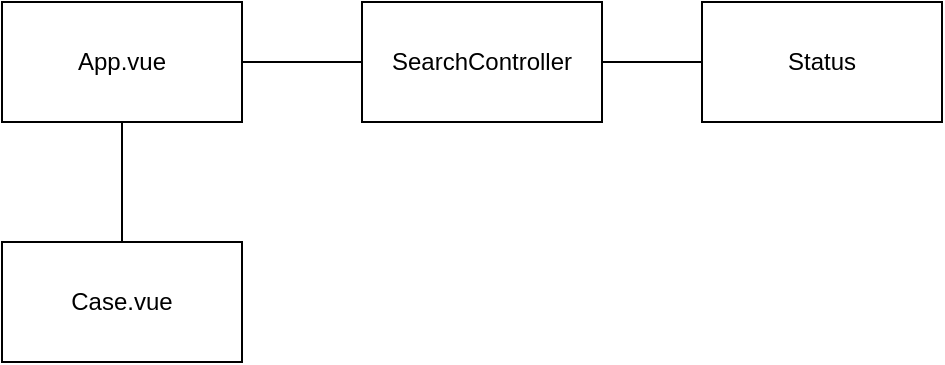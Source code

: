 <mxfile>
    <diagram id="YGiFAj-bbNAS1pz9qBCx" name="第 1 页">
        <mxGraphModel dx="736" dy="564" grid="1" gridSize="10" guides="1" tooltips="1" connect="1" arrows="1" fold="1" page="1" pageScale="1" pageWidth="827" pageHeight="1169" math="0" shadow="0">
            <root>
                <mxCell id="0"/>
                <mxCell id="1" parent="0"/>
                <mxCell id="2" value="SearchController" style="rounded=0;whiteSpace=wrap;html=1;" vertex="1" parent="1">
                    <mxGeometry x="310" y="290" width="120" height="60" as="geometry"/>
                </mxCell>
                <mxCell id="3" value="App.vue" style="rounded=0;whiteSpace=wrap;html=1;" vertex="1" parent="1">
                    <mxGeometry x="130" y="290" width="120" height="60" as="geometry"/>
                </mxCell>
                <mxCell id="4" value="Status" style="rounded=0;whiteSpace=wrap;html=1;" vertex="1" parent="1">
                    <mxGeometry x="480" y="290" width="120" height="60" as="geometry"/>
                </mxCell>
                <mxCell id="5" value="Case.vue" style="rounded=0;whiteSpace=wrap;html=1;" vertex="1" parent="1">
                    <mxGeometry x="130" y="410" width="120" height="60" as="geometry"/>
                </mxCell>
                <mxCell id="6" value="" style="endArrow=none;html=1;exitX=1;exitY=0.5;exitDx=0;exitDy=0;entryX=0;entryY=0.5;entryDx=0;entryDy=0;" edge="1" parent="1" source="3" target="2">
                    <mxGeometry width="50" height="50" relative="1" as="geometry">
                        <mxPoint x="280" y="280" as="sourcePoint"/>
                        <mxPoint x="330" y="230" as="targetPoint"/>
                    </mxGeometry>
                </mxCell>
                <mxCell id="7" value="" style="endArrow=none;html=1;exitX=0;exitY=0.5;exitDx=0;exitDy=0;entryX=1;entryY=0.5;entryDx=0;entryDy=0;" edge="1" parent="1" source="4" target="2">
                    <mxGeometry width="50" height="50" relative="1" as="geometry">
                        <mxPoint x="260" y="330" as="sourcePoint"/>
                        <mxPoint x="320" y="330" as="targetPoint"/>
                    </mxGeometry>
                </mxCell>
                <mxCell id="8" value="" style="endArrow=none;html=1;exitX=0.5;exitY=1;exitDx=0;exitDy=0;entryX=0.5;entryY=0;entryDx=0;entryDy=0;" edge="1" parent="1" source="3" target="5">
                    <mxGeometry width="50" height="50" relative="1" as="geometry">
                        <mxPoint x="270" y="340" as="sourcePoint"/>
                        <mxPoint x="330" y="340" as="targetPoint"/>
                    </mxGeometry>
                </mxCell>
            </root>
        </mxGraphModel>
    </diagram>
</mxfile>